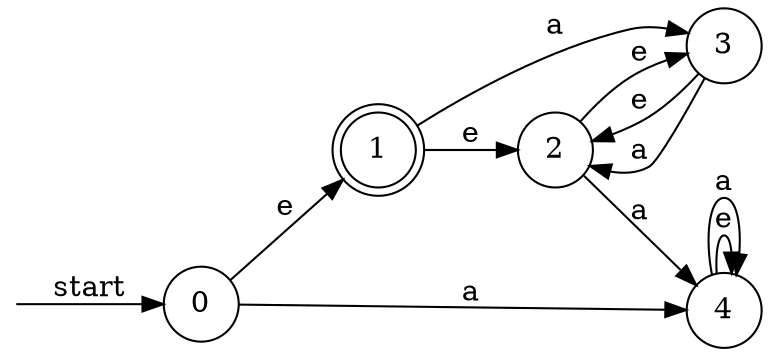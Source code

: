 digraph dfa {
    rankdir = LR;
    node [shape = circle];
    __start [style = invis, shape = point];
    __start -> "0" [ label = "start" ];
    node [shape = doublecircle]; "1"
    node [shape = circle];
    "1" -> "2" [ label = "e" ];
    "1" -> "3" [ label = "a" ];
    "0" -> "1" [ label = "e" ];
    "0" -> "4" [ label = "a" ];
    "4" -> "4" [ label = "e" ];
    "4" -> "4" [ label = "a" ];
    "2" -> "3" [ label = "e" ];
    "2" -> "4" [ label = "a" ];
    "3" -> "2" [ label = "e" ];
    "3" -> "2" [ label = "a" ];
}
